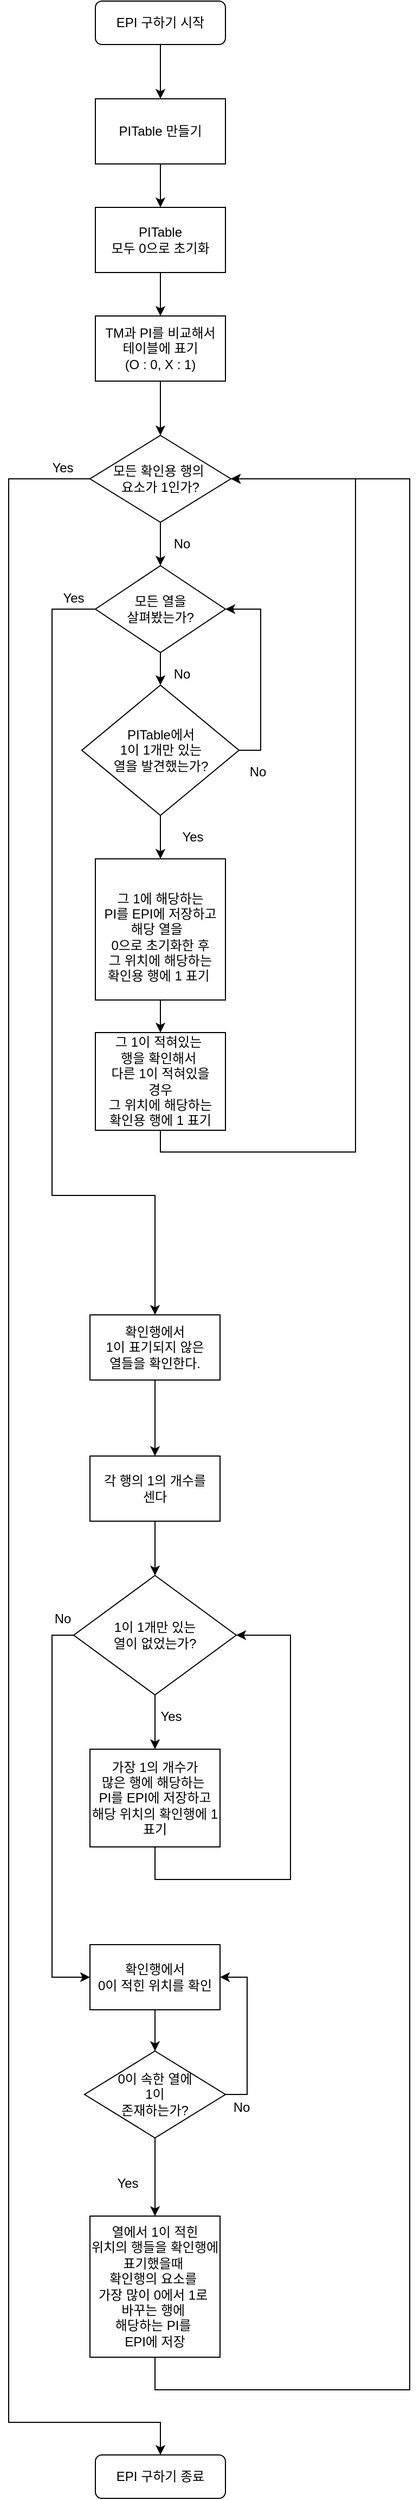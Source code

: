 <mxfile version="14.7.0" type="google"><diagram id="C5RBs43oDa-KdzZeNtuy" name="Page-1"><mxGraphModel dx="1422" dy="737" grid="1" gridSize="10" guides="1" tooltips="1" connect="1" arrows="1" fold="1" page="1" pageScale="1" pageWidth="827" pageHeight="1169" math="0" shadow="0"><root><mxCell id="WIyWlLk6GJQsqaUBKTNV-0"/><mxCell id="WIyWlLk6GJQsqaUBKTNV-1" parent="WIyWlLk6GJQsqaUBKTNV-0"/><mxCell id="eGPO0LeIReHlUIjIg1uX-79" style="edgeStyle=orthogonalEdgeStyle;rounded=0;orthogonalLoop=1;jettySize=auto;html=1;exitX=0.5;exitY=1;exitDx=0;exitDy=0;entryX=0.5;entryY=0;entryDx=0;entryDy=0;" edge="1" parent="WIyWlLk6GJQsqaUBKTNV-1" source="WIyWlLk6GJQsqaUBKTNV-3" target="eGPO0LeIReHlUIjIg1uX-6"><mxGeometry relative="1" as="geometry"/></mxCell><mxCell id="WIyWlLk6GJQsqaUBKTNV-3" value="EPI 구하기 시작" style="rounded=1;whiteSpace=wrap;html=1;fontSize=12;glass=0;strokeWidth=1;shadow=0;" parent="WIyWlLk6GJQsqaUBKTNV-1" vertex="1"><mxGeometry x="160" y="370" width="120" height="40" as="geometry"/></mxCell><mxCell id="WIyWlLk6GJQsqaUBKTNV-11" value="EPI 구하기 종료" style="rounded=1;whiteSpace=wrap;html=1;fontSize=12;glass=0;strokeWidth=1;shadow=0;" parent="WIyWlLk6GJQsqaUBKTNV-1" vertex="1"><mxGeometry x="160" y="2630" width="120" height="40" as="geometry"/></mxCell><mxCell id="eGPO0LeIReHlUIjIg1uX-9" style="edgeStyle=orthogonalEdgeStyle;rounded=0;orthogonalLoop=1;jettySize=auto;html=1;exitX=0.5;exitY=1;exitDx=0;exitDy=0;" edge="1" parent="WIyWlLk6GJQsqaUBKTNV-1" source="eGPO0LeIReHlUIjIg1uX-6" target="eGPO0LeIReHlUIjIg1uX-8"><mxGeometry relative="1" as="geometry"/></mxCell><mxCell id="eGPO0LeIReHlUIjIg1uX-6" value="PITable 만들기" style="rounded=0;whiteSpace=wrap;html=1;" vertex="1" parent="WIyWlLk6GJQsqaUBKTNV-1"><mxGeometry x="160" y="460" width="120" height="60" as="geometry"/></mxCell><mxCell id="eGPO0LeIReHlUIjIg1uX-11" style="edgeStyle=orthogonalEdgeStyle;rounded=0;orthogonalLoop=1;jettySize=auto;html=1;exitX=0.5;exitY=1;exitDx=0;exitDy=0;entryX=0.5;entryY=0;entryDx=0;entryDy=0;" edge="1" parent="WIyWlLk6GJQsqaUBKTNV-1" source="eGPO0LeIReHlUIjIg1uX-8" target="eGPO0LeIReHlUIjIg1uX-10"><mxGeometry relative="1" as="geometry"/></mxCell><mxCell id="eGPO0LeIReHlUIjIg1uX-8" value="PITable&lt;br&gt;모두 0으로 초기화" style="rounded=0;whiteSpace=wrap;html=1;" vertex="1" parent="WIyWlLk6GJQsqaUBKTNV-1"><mxGeometry x="160" y="560" width="120" height="60" as="geometry"/></mxCell><mxCell id="eGPO0LeIReHlUIjIg1uX-30" style="edgeStyle=orthogonalEdgeStyle;rounded=0;orthogonalLoop=1;jettySize=auto;html=1;exitX=0.5;exitY=1;exitDx=0;exitDy=0;" edge="1" parent="WIyWlLk6GJQsqaUBKTNV-1" source="eGPO0LeIReHlUIjIg1uX-10" target="eGPO0LeIReHlUIjIg1uX-29"><mxGeometry relative="1" as="geometry"/></mxCell><mxCell id="eGPO0LeIReHlUIjIg1uX-10" value="TM과 PI를 비교해서&lt;br&gt;테이블에 표기&lt;br&gt;(O : 0, X : 1)" style="rounded=0;whiteSpace=wrap;html=1;" vertex="1" parent="WIyWlLk6GJQsqaUBKTNV-1"><mxGeometry x="160" y="660" width="120" height="60" as="geometry"/></mxCell><mxCell id="eGPO0LeIReHlUIjIg1uX-14" value="모든 열을 &lt;br&gt;살펴봤는가?" style="rhombus;whiteSpace=wrap;html=1;" vertex="1" parent="WIyWlLk6GJQsqaUBKTNV-1"><mxGeometry x="160" y="890" width="120" height="80" as="geometry"/></mxCell><mxCell id="eGPO0LeIReHlUIjIg1uX-28" value="" style="group" vertex="1" connectable="0" parent="WIyWlLk6GJQsqaUBKTNV-1"><mxGeometry x="160" y="980" width="170" height="310" as="geometry"/></mxCell><mxCell id="eGPO0LeIReHlUIjIg1uX-12" value="&lt;br&gt;그 1에 해당하는 &lt;br&gt;PI를 EPI에 저장하고&lt;br&gt;해당 열을&amp;nbsp;&amp;nbsp;&lt;br&gt;0으로 초기화한 후&lt;br&gt;그 위치에 해당하는&lt;br&gt;확인용 행에 1 표기&amp;nbsp;" style="rounded=0;whiteSpace=wrap;html=1;" vertex="1" parent="eGPO0LeIReHlUIjIg1uX-28"><mxGeometry y="180" width="120" height="130" as="geometry"/></mxCell><mxCell id="eGPO0LeIReHlUIjIg1uX-17" value="Yes" style="text;html=1;strokeColor=none;fillColor=none;align=center;verticalAlign=middle;whiteSpace=wrap;rounded=0;" vertex="1" parent="eGPO0LeIReHlUIjIg1uX-28"><mxGeometry x="70" y="150" width="40" height="20" as="geometry"/></mxCell><mxCell id="eGPO0LeIReHlUIjIg1uX-19" value="No" style="text;html=1;strokeColor=none;fillColor=none;align=center;verticalAlign=middle;whiteSpace=wrap;rounded=0;" vertex="1" parent="eGPO0LeIReHlUIjIg1uX-28"><mxGeometry x="60" width="40" height="20" as="geometry"/></mxCell><mxCell id="eGPO0LeIReHlUIjIg1uX-25" style="edgeStyle=orthogonalEdgeStyle;rounded=0;orthogonalLoop=1;jettySize=auto;html=1;exitX=0.5;exitY=1;exitDx=0;exitDy=0;entryX=0.5;entryY=0;entryDx=0;entryDy=0;" edge="1" parent="eGPO0LeIReHlUIjIg1uX-28" source="eGPO0LeIReHlUIjIg1uX-20" target="eGPO0LeIReHlUIjIg1uX-12"><mxGeometry relative="1" as="geometry"/></mxCell><mxCell id="eGPO0LeIReHlUIjIg1uX-27" value="No" style="text;html=1;strokeColor=none;fillColor=none;align=center;verticalAlign=middle;whiteSpace=wrap;rounded=0;" vertex="1" parent="eGPO0LeIReHlUIjIg1uX-28"><mxGeometry x="130" y="90" width="40" height="20" as="geometry"/></mxCell><mxCell id="eGPO0LeIReHlUIjIg1uX-20" value="PITable에서 &lt;br&gt;1이 1개만 있는 &lt;br&gt;열을 발견했는가?" style="rhombus;whiteSpace=wrap;html=1;" vertex="1" parent="eGPO0LeIReHlUIjIg1uX-28"><mxGeometry x="-12.5" y="20" width="145" height="120" as="geometry"/></mxCell><mxCell id="eGPO0LeIReHlUIjIg1uX-23" style="edgeStyle=orthogonalEdgeStyle;rounded=0;orthogonalLoop=1;jettySize=auto;html=1;exitX=0.5;exitY=1;exitDx=0;exitDy=0;entryX=0.5;entryY=0;entryDx=0;entryDy=0;" edge="1" parent="WIyWlLk6GJQsqaUBKTNV-1" source="eGPO0LeIReHlUIjIg1uX-14" target="eGPO0LeIReHlUIjIg1uX-20"><mxGeometry relative="1" as="geometry"/></mxCell><mxCell id="eGPO0LeIReHlUIjIg1uX-26" style="edgeStyle=orthogonalEdgeStyle;rounded=0;orthogonalLoop=1;jettySize=auto;html=1;exitX=1;exitY=0.5;exitDx=0;exitDy=0;entryX=1;entryY=0.5;entryDx=0;entryDy=0;" edge="1" parent="WIyWlLk6GJQsqaUBKTNV-1" source="eGPO0LeIReHlUIjIg1uX-20" target="eGPO0LeIReHlUIjIg1uX-14"><mxGeometry relative="1" as="geometry"/></mxCell><mxCell id="eGPO0LeIReHlUIjIg1uX-31" style="edgeStyle=orthogonalEdgeStyle;rounded=0;orthogonalLoop=1;jettySize=auto;html=1;exitX=0.5;exitY=1;exitDx=0;exitDy=0;entryX=0.5;entryY=0;entryDx=0;entryDy=0;" edge="1" parent="WIyWlLk6GJQsqaUBKTNV-1" source="eGPO0LeIReHlUIjIg1uX-29" target="eGPO0LeIReHlUIjIg1uX-14"><mxGeometry relative="1" as="geometry"/></mxCell><mxCell id="eGPO0LeIReHlUIjIg1uX-39" style="edgeStyle=orthogonalEdgeStyle;rounded=0;orthogonalLoop=1;jettySize=auto;html=1;exitX=0;exitY=0.5;exitDx=0;exitDy=0;entryX=0.5;entryY=0;entryDx=0;entryDy=0;" edge="1" parent="WIyWlLk6GJQsqaUBKTNV-1" source="eGPO0LeIReHlUIjIg1uX-14" target="eGPO0LeIReHlUIjIg1uX-43"><mxGeometry relative="1" as="geometry"><mxPoint x="215" y="1510" as="targetPoint"/><Array as="points"><mxPoint x="120" y="930"/><mxPoint x="120" y="1470"/><mxPoint x="215" y="1470"/></Array></mxGeometry></mxCell><mxCell id="eGPO0LeIReHlUIjIg1uX-83" style="edgeStyle=orthogonalEdgeStyle;rounded=0;orthogonalLoop=1;jettySize=auto;html=1;exitX=0;exitY=0.5;exitDx=0;exitDy=0;" edge="1" parent="WIyWlLk6GJQsqaUBKTNV-1" source="eGPO0LeIReHlUIjIg1uX-29" target="WIyWlLk6GJQsqaUBKTNV-11"><mxGeometry relative="1" as="geometry"><Array as="points"><mxPoint x="80" y="810"/><mxPoint x="80" y="2600"/><mxPoint x="220" y="2600"/></Array></mxGeometry></mxCell><mxCell id="eGPO0LeIReHlUIjIg1uX-29" value="모든 확인용 행의&amp;nbsp;&lt;br&gt;요소가 1인가?" style="rhombus;whiteSpace=wrap;html=1;" vertex="1" parent="WIyWlLk6GJQsqaUBKTNV-1"><mxGeometry x="155" y="770" width="130" height="80" as="geometry"/></mxCell><mxCell id="eGPO0LeIReHlUIjIg1uX-32" value="No" style="text;html=1;strokeColor=none;fillColor=none;align=center;verticalAlign=middle;whiteSpace=wrap;rounded=0;" vertex="1" parent="WIyWlLk6GJQsqaUBKTNV-1"><mxGeometry x="220" y="860" width="40" height="20" as="geometry"/></mxCell><mxCell id="eGPO0LeIReHlUIjIg1uX-37" style="edgeStyle=orthogonalEdgeStyle;rounded=0;orthogonalLoop=1;jettySize=auto;html=1;exitX=0.5;exitY=1;exitDx=0;exitDy=0;entryX=1;entryY=0.5;entryDx=0;entryDy=0;" edge="1" parent="WIyWlLk6GJQsqaUBKTNV-1" source="eGPO0LeIReHlUIjIg1uX-33" target="eGPO0LeIReHlUIjIg1uX-29"><mxGeometry relative="1" as="geometry"><Array as="points"><mxPoint x="220" y="1430"/><mxPoint x="400" y="1430"/><mxPoint x="400" y="810"/></Array></mxGeometry></mxCell><mxCell id="eGPO0LeIReHlUIjIg1uX-33" value="그 1이 적혀있는&amp;nbsp;&lt;br&gt;행을 확인해서&amp;nbsp;&lt;br&gt;다른 1이 적혀있을 &lt;br&gt;경우&lt;br&gt;그 위치에 해당하는&lt;br&gt;확인용 행에 1 표기" style="rounded=0;whiteSpace=wrap;html=1;" vertex="1" parent="WIyWlLk6GJQsqaUBKTNV-1"><mxGeometry x="160" y="1320" width="120" height="90" as="geometry"/></mxCell><mxCell id="eGPO0LeIReHlUIjIg1uX-34" style="edgeStyle=orthogonalEdgeStyle;rounded=0;orthogonalLoop=1;jettySize=auto;html=1;exitX=0.5;exitY=1;exitDx=0;exitDy=0;entryX=0.5;entryY=0;entryDx=0;entryDy=0;" edge="1" parent="WIyWlLk6GJQsqaUBKTNV-1" source="eGPO0LeIReHlUIjIg1uX-12" target="eGPO0LeIReHlUIjIg1uX-33"><mxGeometry relative="1" as="geometry"/></mxCell><mxCell id="eGPO0LeIReHlUIjIg1uX-40" value="Yes" style="text;html=1;strokeColor=none;fillColor=none;align=center;verticalAlign=middle;whiteSpace=wrap;rounded=0;" vertex="1" parent="WIyWlLk6GJQsqaUBKTNV-1"><mxGeometry x="120" y="910" width="40" height="20" as="geometry"/></mxCell><mxCell id="eGPO0LeIReHlUIjIg1uX-46" style="edgeStyle=orthogonalEdgeStyle;rounded=0;orthogonalLoop=1;jettySize=auto;html=1;exitX=0.5;exitY=1;exitDx=0;exitDy=0;entryX=0.5;entryY=0;entryDx=0;entryDy=0;" edge="1" parent="WIyWlLk6GJQsqaUBKTNV-1" source="eGPO0LeIReHlUIjIg1uX-43" target="eGPO0LeIReHlUIjIg1uX-45"><mxGeometry relative="1" as="geometry"/></mxCell><mxCell id="eGPO0LeIReHlUIjIg1uX-43" value="확인행에서 &lt;br&gt;1이 표기되지 않은 &lt;br&gt;열들을 확인한다." style="rounded=0;whiteSpace=wrap;html=1;" vertex="1" parent="WIyWlLk6GJQsqaUBKTNV-1"><mxGeometry x="155" y="1580" width="120" height="60" as="geometry"/></mxCell><mxCell id="eGPO0LeIReHlUIjIg1uX-48" style="edgeStyle=orthogonalEdgeStyle;rounded=0;orthogonalLoop=1;jettySize=auto;html=1;exitX=0.5;exitY=1;exitDx=0;exitDy=0;entryX=0.5;entryY=0;entryDx=0;entryDy=0;" edge="1" parent="WIyWlLk6GJQsqaUBKTNV-1" source="eGPO0LeIReHlUIjIg1uX-45" target="eGPO0LeIReHlUIjIg1uX-47"><mxGeometry relative="1" as="geometry"/></mxCell><mxCell id="eGPO0LeIReHlUIjIg1uX-45" value="각 행의 1의 개수를 &lt;br&gt;센다" style="rounded=0;whiteSpace=wrap;html=1;" vertex="1" parent="WIyWlLk6GJQsqaUBKTNV-1"><mxGeometry x="155" y="1710" width="120" height="60" as="geometry"/></mxCell><mxCell id="eGPO0LeIReHlUIjIg1uX-50" style="edgeStyle=orthogonalEdgeStyle;rounded=0;orthogonalLoop=1;jettySize=auto;html=1;exitX=0.5;exitY=1;exitDx=0;exitDy=0;entryX=0.5;entryY=0;entryDx=0;entryDy=0;" edge="1" parent="WIyWlLk6GJQsqaUBKTNV-1" source="eGPO0LeIReHlUIjIg1uX-47" target="eGPO0LeIReHlUIjIg1uX-49"><mxGeometry relative="1" as="geometry"/></mxCell><mxCell id="eGPO0LeIReHlUIjIg1uX-54" style="edgeStyle=orthogonalEdgeStyle;rounded=0;orthogonalLoop=1;jettySize=auto;html=1;exitX=0;exitY=0.5;exitDx=0;exitDy=0;entryX=0;entryY=0.5;entryDx=0;entryDy=0;" edge="1" parent="WIyWlLk6GJQsqaUBKTNV-1" source="eGPO0LeIReHlUIjIg1uX-47" target="eGPO0LeIReHlUIjIg1uX-52"><mxGeometry relative="1" as="geometry"/></mxCell><mxCell id="eGPO0LeIReHlUIjIg1uX-47" value="1이 1개만 있는 &lt;br&gt;열이 없었는가?" style="rhombus;whiteSpace=wrap;html=1;" vertex="1" parent="WIyWlLk6GJQsqaUBKTNV-1"><mxGeometry x="140" y="1820" width="150" height="110" as="geometry"/></mxCell><mxCell id="eGPO0LeIReHlUIjIg1uX-53" style="edgeStyle=orthogonalEdgeStyle;rounded=0;orthogonalLoop=1;jettySize=auto;html=1;exitX=0.5;exitY=1;exitDx=0;exitDy=0;entryX=1;entryY=0.5;entryDx=0;entryDy=0;" edge="1" parent="WIyWlLk6GJQsqaUBKTNV-1" source="eGPO0LeIReHlUIjIg1uX-49" target="eGPO0LeIReHlUIjIg1uX-47"><mxGeometry relative="1" as="geometry"><Array as="points"><mxPoint x="215" y="2100"/><mxPoint x="340" y="2100"/><mxPoint x="340" y="1875"/></Array></mxGeometry></mxCell><mxCell id="eGPO0LeIReHlUIjIg1uX-49" value="가장 1의 개수가 &lt;br&gt;많은 행에 해당하는&amp;nbsp;&lt;br&gt;PI를 EPI에 저장하고&lt;br&gt;해당 위치의 확인행에 1 표기" style="rounded=0;whiteSpace=wrap;html=1;" vertex="1" parent="WIyWlLk6GJQsqaUBKTNV-1"><mxGeometry x="155" y="1980" width="120" height="90" as="geometry"/></mxCell><mxCell id="eGPO0LeIReHlUIjIg1uX-51" value="Yes" style="text;html=1;strokeColor=none;fillColor=none;align=center;verticalAlign=middle;whiteSpace=wrap;rounded=0;" vertex="1" parent="WIyWlLk6GJQsqaUBKTNV-1"><mxGeometry x="210" y="1940" width="40" height="20" as="geometry"/></mxCell><mxCell id="eGPO0LeIReHlUIjIg1uX-64" style="edgeStyle=orthogonalEdgeStyle;rounded=0;orthogonalLoop=1;jettySize=auto;html=1;exitX=0.5;exitY=1;exitDx=0;exitDy=0;entryX=0.5;entryY=0;entryDx=0;entryDy=0;" edge="1" parent="WIyWlLk6GJQsqaUBKTNV-1" source="eGPO0LeIReHlUIjIg1uX-52" target="eGPO0LeIReHlUIjIg1uX-63"><mxGeometry relative="1" as="geometry"/></mxCell><mxCell id="eGPO0LeIReHlUIjIg1uX-52" value="확인행에서 &lt;br&gt;0이 적힌 위치를 확인" style="rounded=0;whiteSpace=wrap;html=1;" vertex="1" parent="WIyWlLk6GJQsqaUBKTNV-1"><mxGeometry x="155" y="2160" width="120" height="60" as="geometry"/></mxCell><mxCell id="eGPO0LeIReHlUIjIg1uX-62" value="No" style="text;html=1;strokeColor=none;fillColor=none;align=center;verticalAlign=middle;whiteSpace=wrap;rounded=0;" vertex="1" parent="WIyWlLk6GJQsqaUBKTNV-1"><mxGeometry x="110" y="1850" width="40" height="20" as="geometry"/></mxCell><mxCell id="eGPO0LeIReHlUIjIg1uX-65" style="edgeStyle=orthogonalEdgeStyle;rounded=0;orthogonalLoop=1;jettySize=auto;html=1;exitX=1;exitY=0.5;exitDx=0;exitDy=0;entryX=1;entryY=0.5;entryDx=0;entryDy=0;" edge="1" parent="WIyWlLk6GJQsqaUBKTNV-1" source="eGPO0LeIReHlUIjIg1uX-63" target="eGPO0LeIReHlUIjIg1uX-52"><mxGeometry relative="1" as="geometry"/></mxCell><mxCell id="eGPO0LeIReHlUIjIg1uX-73" style="edgeStyle=orthogonalEdgeStyle;rounded=0;orthogonalLoop=1;jettySize=auto;html=1;exitX=0.5;exitY=1;exitDx=0;exitDy=0;entryX=0.5;entryY=0;entryDx=0;entryDy=0;" edge="1" parent="WIyWlLk6GJQsqaUBKTNV-1" source="eGPO0LeIReHlUIjIg1uX-63" target="eGPO0LeIReHlUIjIg1uX-69"><mxGeometry relative="1" as="geometry"/></mxCell><mxCell id="eGPO0LeIReHlUIjIg1uX-63" value="0이 속한 열에 &lt;br&gt;1이 &lt;br&gt;존재하는가?" style="rhombus;whiteSpace=wrap;html=1;" vertex="1" parent="WIyWlLk6GJQsqaUBKTNV-1"><mxGeometry x="150" y="2258" width="130" height="80" as="geometry"/></mxCell><mxCell id="eGPO0LeIReHlUIjIg1uX-66" value="No" style="text;html=1;strokeColor=none;fillColor=none;align=center;verticalAlign=middle;whiteSpace=wrap;rounded=0;" vertex="1" parent="WIyWlLk6GJQsqaUBKTNV-1"><mxGeometry x="275" y="2300" width="40" height="20" as="geometry"/></mxCell><mxCell id="eGPO0LeIReHlUIjIg1uX-68" value="Yes" style="text;html=1;strokeColor=none;fillColor=none;align=center;verticalAlign=middle;whiteSpace=wrap;rounded=0;" vertex="1" parent="WIyWlLk6GJQsqaUBKTNV-1"><mxGeometry x="170" y="2370" width="40" height="20" as="geometry"/></mxCell><mxCell id="eGPO0LeIReHlUIjIg1uX-76" style="edgeStyle=orthogonalEdgeStyle;rounded=0;orthogonalLoop=1;jettySize=auto;html=1;exitX=0.5;exitY=1;exitDx=0;exitDy=0;entryX=1;entryY=0.5;entryDx=0;entryDy=0;" edge="1" parent="WIyWlLk6GJQsqaUBKTNV-1" source="eGPO0LeIReHlUIjIg1uX-69" target="eGPO0LeIReHlUIjIg1uX-29"><mxGeometry relative="1" as="geometry"><Array as="points"><mxPoint x="215" y="2570"/><mxPoint x="450" y="2570"/><mxPoint x="450" y="810"/></Array></mxGeometry></mxCell><mxCell id="eGPO0LeIReHlUIjIg1uX-69" value="열에서 1이 적힌 &lt;br&gt;위치의 행들을 확인행에 표기했을때&amp;nbsp;&lt;br&gt;확인행의 요소를&amp;nbsp;&lt;br&gt;가장 많이 0에서 1로&amp;nbsp;&lt;br&gt;바꾸는 행에&amp;nbsp;&lt;br&gt;해당하는 PI를&amp;nbsp;&lt;br&gt;EPI에 저장" style="rounded=0;whiteSpace=wrap;html=1;" vertex="1" parent="WIyWlLk6GJQsqaUBKTNV-1"><mxGeometry x="155" y="2410" width="120" height="130" as="geometry"/></mxCell><mxCell id="eGPO0LeIReHlUIjIg1uX-78" value="Yes" style="text;html=1;strokeColor=none;fillColor=none;align=center;verticalAlign=middle;whiteSpace=wrap;rounded=0;" vertex="1" parent="WIyWlLk6GJQsqaUBKTNV-1"><mxGeometry x="110" y="790" width="40" height="20" as="geometry"/></mxCell></root></mxGraphModel></diagram></mxfile>
